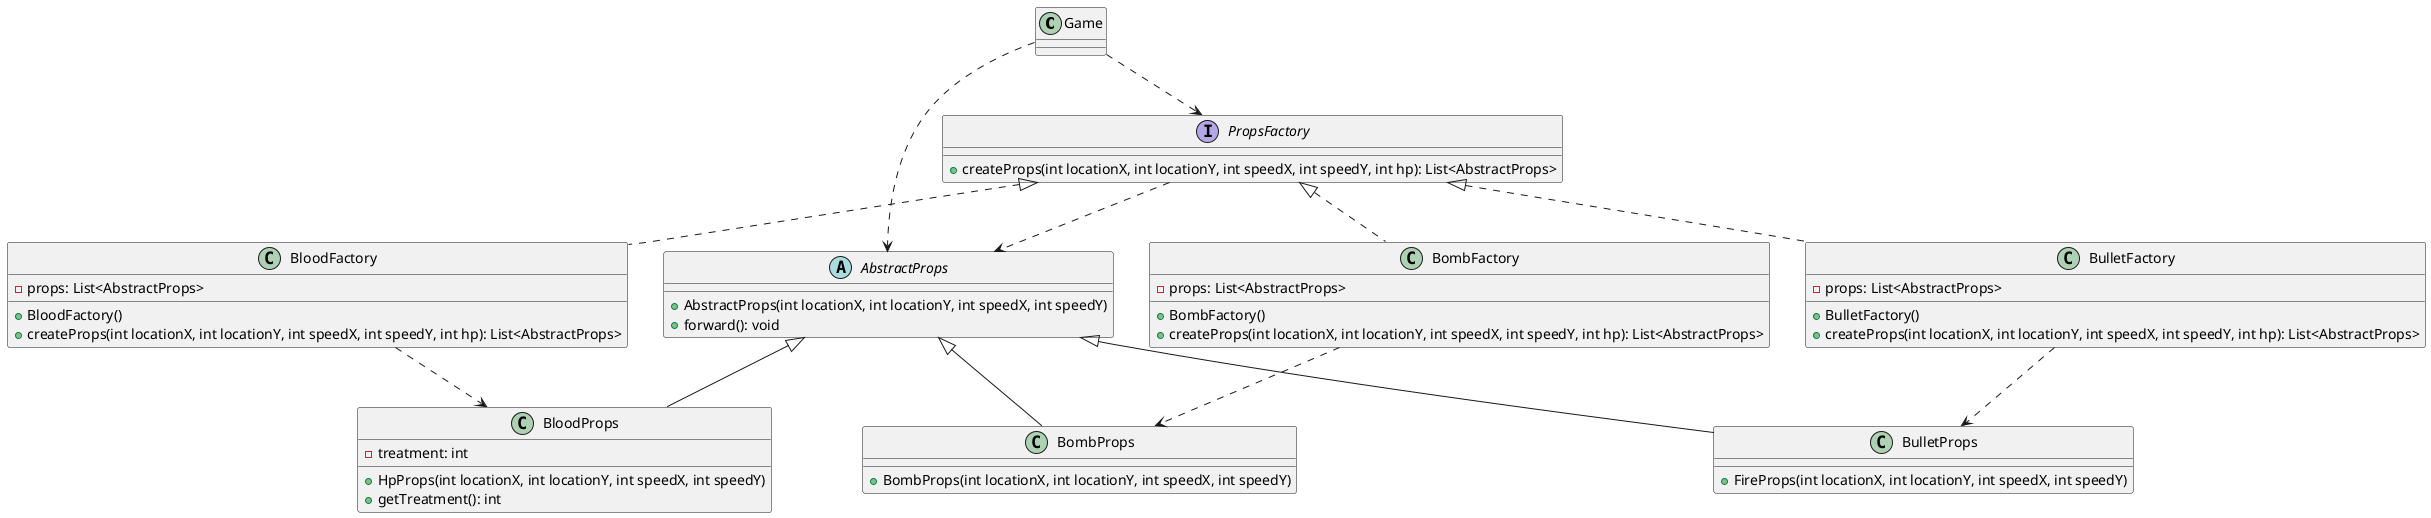 @startuml
'https://plantuml.com/class-diagram

Game ..> PropsFactory
Game ..> AbstractProps

PropsFactory ..> AbstractProps

PropsFactory <|.. BloodFactory
PropsFactory <|.. BombFactory
PropsFactory <|.. BulletFactory

AbstractProps <|-- BloodProps
AbstractProps <|-- BombProps
AbstractProps <|-- BulletProps

BloodFactory  ..> BloodProps
BombFactory   ..> BombProps
BulletFactory ..> BulletProps

class Game {

}

interface PropsFactory {
    + createProps(int locationX, int locationY, int speedX, int speedY, int hp): List<AbstractProps>
}

class BloodFactory {
    - props: List<AbstractProps>
    + BloodFactory()
    + createProps(int locationX, int locationY, int speedX, int speedY, int hp): List<AbstractProps>
}

class BombFactory {
    - props: List<AbstractProps>
    + BombFactory()
    + createProps(int locationX, int locationY, int speedX, int speedY, int hp): List<AbstractProps>
}

class BulletFactory {
    - props: List<AbstractProps>
    + BulletFactory()
    + createProps(int locationX, int locationY, int speedX, int speedY, int hp): List<AbstractProps>
}

abstract class AbstractProps {

    + AbstractProps(int locationX, int locationY, int speedX, int speedY)
    + forward(): void
}

class BloodProps {
    -treatment: int

    + HpProps(int locationX, int locationY, int speedX, int speedY)
    + getTreatment(): int
}

class BombProps {

    + BombProps(int locationX, int locationY, int speedX, int speedY)
}

class BulletProps {

    + FireProps(int locationX, int locationY, int speedX, int speedY)
}

@enduml